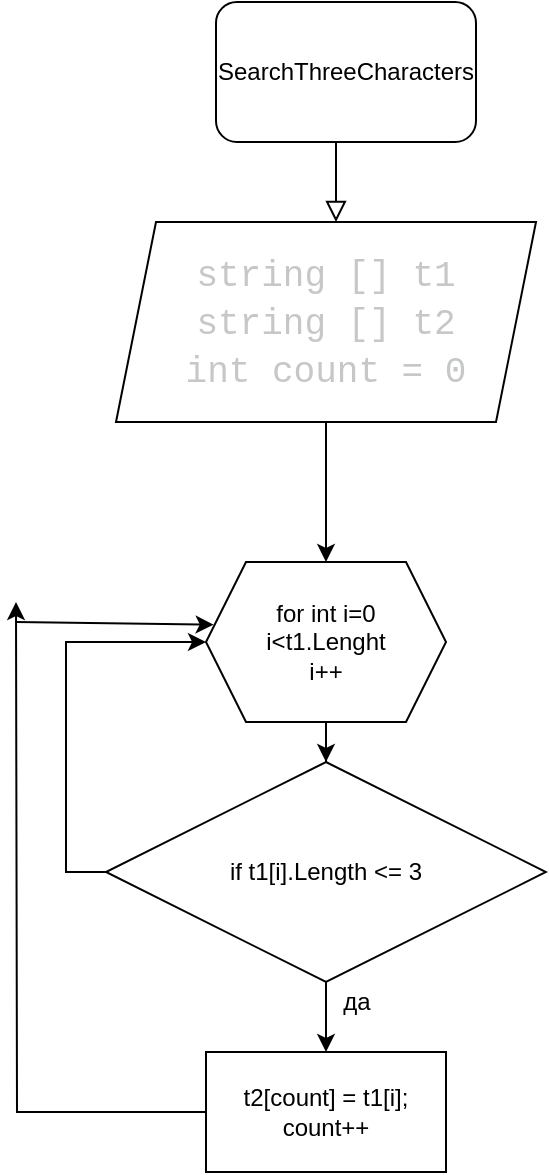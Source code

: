 <mxfile version="21.1.1" type="device">
  <diagram id="C5RBs43oDa-KdzZeNtuy" name="Page-1">
    <mxGraphModel dx="1050" dy="581" grid="1" gridSize="10" guides="1" tooltips="1" connect="1" arrows="1" fold="1" page="1" pageScale="1" pageWidth="827" pageHeight="1169" math="0" shadow="0">
      <root>
        <mxCell id="WIyWlLk6GJQsqaUBKTNV-0" />
        <mxCell id="WIyWlLk6GJQsqaUBKTNV-1" parent="WIyWlLk6GJQsqaUBKTNV-0" />
        <mxCell id="WIyWlLk6GJQsqaUBKTNV-2" value="" style="rounded=0;html=1;jettySize=auto;orthogonalLoop=1;fontSize=11;endArrow=block;endFill=0;endSize=8;strokeWidth=1;shadow=0;labelBackgroundColor=none;edgeStyle=orthogonalEdgeStyle;" parent="WIyWlLk6GJQsqaUBKTNV-1" edge="1">
          <mxGeometry relative="1" as="geometry">
            <mxPoint x="220" y="120" as="sourcePoint" />
            <mxPoint x="220" y="170" as="targetPoint" />
          </mxGeometry>
        </mxCell>
        <mxCell id="Y-7zX4K3bLapdHoPqaYp-4" value="" style="edgeStyle=orthogonalEdgeStyle;rounded=0;orthogonalLoop=1;jettySize=auto;html=1;" edge="1" parent="WIyWlLk6GJQsqaUBKTNV-1" source="Y-7zX4K3bLapdHoPqaYp-0" target="Y-7zX4K3bLapdHoPqaYp-3">
          <mxGeometry relative="1" as="geometry" />
        </mxCell>
        <mxCell id="Y-7zX4K3bLapdHoPqaYp-0" value="&lt;div style=&quot;color: rgb(197, 200, 198); font-family: Consolas, &amp;quot;Courier New&amp;quot;, monospace; font-size: 18px; line-height: 24px;&quot;&gt;string [] t1&lt;/div&gt;&lt;div style=&quot;color: rgb(197, 200, 198); font-family: Consolas, &amp;quot;Courier New&amp;quot;, monospace; font-size: 18px; line-height: 24px;&quot;&gt;string [] t2&lt;br&gt;&lt;/div&gt;&lt;div style=&quot;color: rgb(197, 200, 198); font-family: Consolas, &amp;quot;Courier New&amp;quot;, monospace; font-size: 18px; line-height: 24px;&quot;&gt;int count = 0&lt;/div&gt;" style="shape=parallelogram;perimeter=parallelogramPerimeter;whiteSpace=wrap;html=1;fixedSize=1;" vertex="1" parent="WIyWlLk6GJQsqaUBKTNV-1">
          <mxGeometry x="110" y="170" width="210" height="100" as="geometry" />
        </mxCell>
        <mxCell id="Y-7zX4K3bLapdHoPqaYp-8" value="" style="edgeStyle=orthogonalEdgeStyle;rounded=0;orthogonalLoop=1;jettySize=auto;html=1;" edge="1" parent="WIyWlLk6GJQsqaUBKTNV-1" source="Y-7zX4K3bLapdHoPqaYp-3" target="Y-7zX4K3bLapdHoPqaYp-7">
          <mxGeometry relative="1" as="geometry" />
        </mxCell>
        <mxCell id="Y-7zX4K3bLapdHoPqaYp-3" value="for int i=0&lt;br&gt;i&amp;lt;t1.Lenght&lt;br&gt;i++" style="shape=hexagon;perimeter=hexagonPerimeter2;whiteSpace=wrap;html=1;fixedSize=1;" vertex="1" parent="WIyWlLk6GJQsqaUBKTNV-1">
          <mxGeometry x="155" y="340" width="120" height="80" as="geometry" />
        </mxCell>
        <mxCell id="Y-7zX4K3bLapdHoPqaYp-10" value="" style="edgeStyle=orthogonalEdgeStyle;rounded=0;orthogonalLoop=1;jettySize=auto;html=1;" edge="1" parent="WIyWlLk6GJQsqaUBKTNV-1" source="Y-7zX4K3bLapdHoPqaYp-7" target="Y-7zX4K3bLapdHoPqaYp-9">
          <mxGeometry relative="1" as="geometry" />
        </mxCell>
        <mxCell id="Y-7zX4K3bLapdHoPqaYp-13" style="edgeStyle=orthogonalEdgeStyle;rounded=0;orthogonalLoop=1;jettySize=auto;html=1;entryX=0;entryY=0.5;entryDx=0;entryDy=0;" edge="1" parent="WIyWlLk6GJQsqaUBKTNV-1" source="Y-7zX4K3bLapdHoPqaYp-7" target="Y-7zX4K3bLapdHoPqaYp-3">
          <mxGeometry relative="1" as="geometry">
            <mxPoint x="80" y="380" as="targetPoint" />
            <Array as="points">
              <mxPoint x="85" y="495" />
              <mxPoint x="85" y="380" />
            </Array>
          </mxGeometry>
        </mxCell>
        <mxCell id="Y-7zX4K3bLapdHoPqaYp-7" value="if t1[i].Length &amp;lt;= 3" style="rhombus;whiteSpace=wrap;html=1;" vertex="1" parent="WIyWlLk6GJQsqaUBKTNV-1">
          <mxGeometry x="105" y="440" width="220" height="110" as="geometry" />
        </mxCell>
        <mxCell id="Y-7zX4K3bLapdHoPqaYp-15" style="edgeStyle=orthogonalEdgeStyle;rounded=0;orthogonalLoop=1;jettySize=auto;html=1;" edge="1" parent="WIyWlLk6GJQsqaUBKTNV-1" source="Y-7zX4K3bLapdHoPqaYp-9">
          <mxGeometry relative="1" as="geometry">
            <mxPoint x="60" y="360" as="targetPoint" />
          </mxGeometry>
        </mxCell>
        <mxCell id="Y-7zX4K3bLapdHoPqaYp-9" value="t2[count] = t1[i]; count++" style="rounded=0;whiteSpace=wrap;html=1;" vertex="1" parent="WIyWlLk6GJQsqaUBKTNV-1">
          <mxGeometry x="155" y="585" width="120" height="60" as="geometry" />
        </mxCell>
        <mxCell id="Y-7zX4K3bLapdHoPqaYp-12" value="да" style="text;html=1;align=center;verticalAlign=middle;resizable=0;points=[];autosize=1;strokeColor=none;fillColor=none;" vertex="1" parent="WIyWlLk6GJQsqaUBKTNV-1">
          <mxGeometry x="210" y="545" width="40" height="30" as="geometry" />
        </mxCell>
        <mxCell id="Y-7zX4K3bLapdHoPqaYp-16" value="" style="endArrow=classic;html=1;rounded=0;entryX=0.032;entryY=0.392;entryDx=0;entryDy=0;entryPerimeter=0;" edge="1" parent="WIyWlLk6GJQsqaUBKTNV-1" target="Y-7zX4K3bLapdHoPqaYp-3">
          <mxGeometry width="50" height="50" relative="1" as="geometry">
            <mxPoint x="60" y="370" as="sourcePoint" />
            <mxPoint x="150" y="370" as="targetPoint" />
          </mxGeometry>
        </mxCell>
        <mxCell id="Y-7zX4K3bLapdHoPqaYp-18" value="SearchThreeCharacters" style="rounded=1;whiteSpace=wrap;html=1;" vertex="1" parent="WIyWlLk6GJQsqaUBKTNV-1">
          <mxGeometry x="160" y="60" width="130" height="70" as="geometry" />
        </mxCell>
      </root>
    </mxGraphModel>
  </diagram>
</mxfile>
